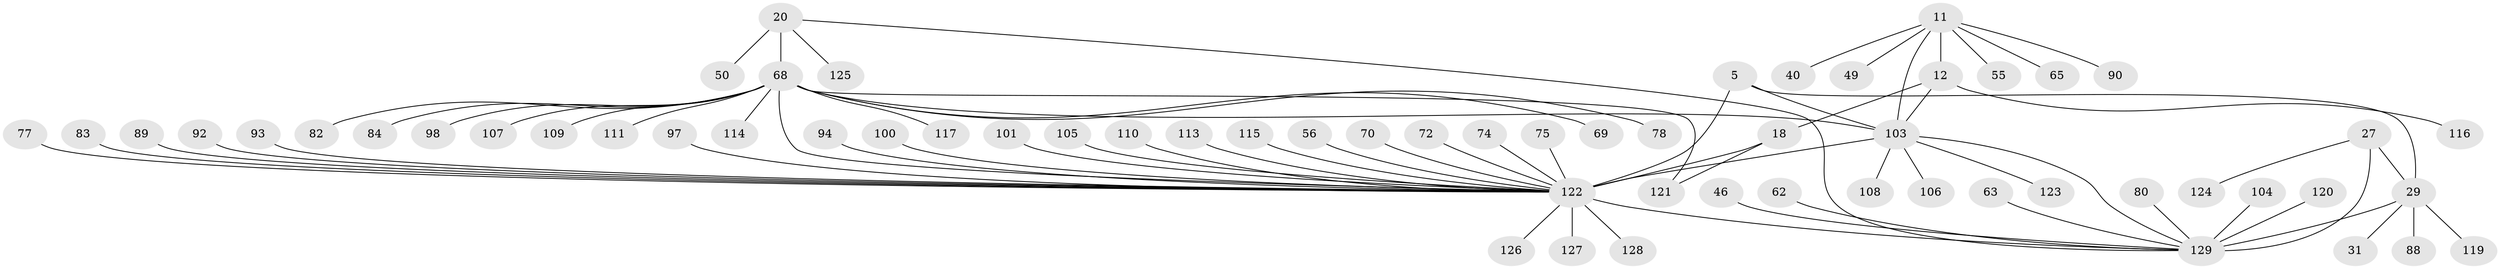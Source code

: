 // original degree distribution, {8: 0.03875968992248062, 7: 0.046511627906976744, 9: 0.031007751937984496, 11: 0.023255813953488372, 6: 0.031007751937984496, 5: 0.015503875968992248, 10: 0.031007751937984496, 13: 0.007751937984496124, 12: 0.007751937984496124, 1: 0.5581395348837209, 2: 0.13953488372093023, 3: 0.06201550387596899, 4: 0.007751937984496124}
// Generated by graph-tools (version 1.1) at 2025/59/03/04/25 21:59:10]
// undirected, 64 vertices, 72 edges
graph export_dot {
graph [start="1"]
  node [color=gray90,style=filled];
  5 [super="+2"];
  11 [super="+10"];
  12 [super="+8"];
  18 [super="+13"];
  20 [super="+19"];
  27 [super="+26"];
  29 [super="+25"];
  31;
  40;
  46;
  49;
  50;
  55;
  56;
  62;
  63;
  65;
  68 [super="+47+24+42+53+66"];
  69;
  70;
  72;
  74;
  75;
  77;
  78;
  80;
  82;
  83;
  84;
  88 [super="+33"];
  89;
  90;
  92 [super="+76"];
  93;
  94 [super="+58+91"];
  97;
  98;
  100 [super="+99"];
  101;
  103 [super="+102"];
  104;
  105 [super="+35"];
  106 [super="+38+61"];
  107;
  108;
  109;
  110;
  111;
  113;
  114 [super="+41+43+44"];
  115 [super="+60"];
  116;
  117;
  119;
  120;
  121 [super="+64"];
  122 [super="+95+67+17+15+36+52+54+118"];
  123 [super="+86"];
  124 [super="+96"];
  125 [super="+85"];
  126;
  127;
  128;
  129 [super="+34+30"];
  5 -- 29;
  5 -- 122 [weight=10];
  5 -- 103;
  11 -- 12 [weight=4];
  11 -- 40;
  11 -- 49;
  11 -- 55;
  11 -- 65;
  11 -- 90;
  11 -- 103 [weight=4];
  12 -- 116;
  12 -- 18;
  12 -- 103 [weight=4];
  18 -- 121;
  18 -- 122 [weight=8];
  20 -- 50;
  20 -- 129 [weight=2];
  20 -- 125;
  20 -- 68 [weight=8];
  27 -- 29 [weight=4];
  27 -- 124;
  27 -- 129 [weight=4];
  29 -- 119;
  29 -- 31;
  29 -- 88;
  29 -- 129 [weight=4];
  46 -- 129;
  56 -- 122;
  62 -- 129;
  63 -- 129;
  68 -- 122 [weight=4];
  68 -- 69;
  68 -- 78;
  68 -- 82;
  68 -- 84;
  68 -- 98;
  68 -- 107;
  68 -- 109;
  68 -- 111;
  68 -- 114;
  68 -- 117;
  68 -- 121;
  68 -- 103;
  70 -- 122;
  72 -- 122;
  74 -- 122;
  75 -- 122;
  77 -- 122;
  80 -- 129;
  83 -- 122;
  89 -- 122;
  92 -- 122;
  93 -- 122;
  94 -- 122;
  97 -- 122;
  100 -- 122;
  101 -- 122;
  103 -- 129;
  103 -- 106;
  103 -- 108;
  103 -- 122;
  103 -- 123;
  104 -- 129;
  105 -- 122;
  110 -- 122;
  113 -- 122;
  115 -- 122;
  120 -- 129;
  122 -- 127;
  122 -- 128;
  122 -- 126;
  122 -- 129 [weight=3];
}
